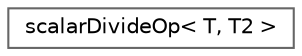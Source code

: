 digraph "Graphical Class Hierarchy"
{
 // LATEX_PDF_SIZE
  bgcolor="transparent";
  edge [fontname=Helvetica,fontsize=10,labelfontname=Helvetica,labelfontsize=10];
  node [fontname=Helvetica,fontsize=10,shape=box,height=0.2,width=0.4];
  rankdir="LR";
  Node0 [id="Node000000",label="scalarDivideOp\< T, T2 \>",height=0.2,width=0.4,color="grey40", fillcolor="white", style="filled",URL="$structFoam_1_1scalarDivideOp.html",tooltip=" "];
}
